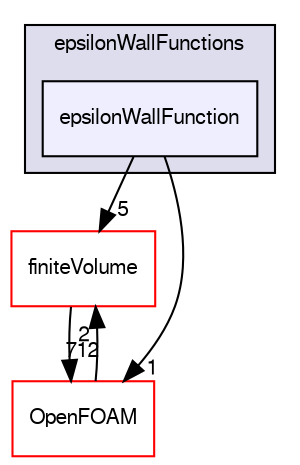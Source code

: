 digraph "src/turbulenceModels/compressible/RAS/derivedFvPatchFields/wallFunctions/epsilonWallFunctions/epsilonWallFunction" {
  bgcolor=transparent;
  compound=true
  node [ fontsize="10", fontname="FreeSans"];
  edge [ labelfontsize="10", labelfontname="FreeSans"];
  subgraph clusterdir_fd55d02e7c6adefdcd37362a50ba39a7 {
    graph [ bgcolor="#ddddee", pencolor="black", label="epsilonWallFunctions" fontname="FreeSans", fontsize="10", URL="dir_fd55d02e7c6adefdcd37362a50ba39a7.html"]
  dir_3d9b32751654904f11a233a1a9500154 [shape=box, label="epsilonWallFunction", style="filled", fillcolor="#eeeeff", pencolor="black", URL="dir_3d9b32751654904f11a233a1a9500154.html"];
  }
  dir_9bd15774b555cf7259a6fa18f99fe99b [shape=box label="finiteVolume" color="red" URL="dir_9bd15774b555cf7259a6fa18f99fe99b.html"];
  dir_c5473ff19b20e6ec4dfe5c310b3778a8 [shape=box label="OpenFOAM" color="red" URL="dir_c5473ff19b20e6ec4dfe5c310b3778a8.html"];
  dir_9bd15774b555cf7259a6fa18f99fe99b->dir_c5473ff19b20e6ec4dfe5c310b3778a8 [headlabel="712", labeldistance=1.5 headhref="dir_000749_001732.html"];
  dir_3d9b32751654904f11a233a1a9500154->dir_9bd15774b555cf7259a6fa18f99fe99b [headlabel="5", labeldistance=1.5 headhref="dir_002888_000749.html"];
  dir_3d9b32751654904f11a233a1a9500154->dir_c5473ff19b20e6ec4dfe5c310b3778a8 [headlabel="1", labeldistance=1.5 headhref="dir_002888_001732.html"];
  dir_c5473ff19b20e6ec4dfe5c310b3778a8->dir_9bd15774b555cf7259a6fa18f99fe99b [headlabel="2", labeldistance=1.5 headhref="dir_001732_000749.html"];
}
